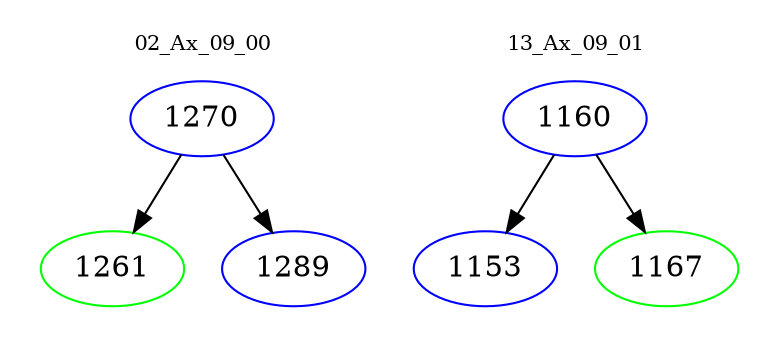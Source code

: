 digraph{
subgraph cluster_0 {
color = white
label = "02_Ax_09_00";
fontsize=10;
T0_1270 [label="1270", color="blue"]
T0_1270 -> T0_1261 [color="black"]
T0_1261 [label="1261", color="green"]
T0_1270 -> T0_1289 [color="black"]
T0_1289 [label="1289", color="blue"]
}
subgraph cluster_1 {
color = white
label = "13_Ax_09_01";
fontsize=10;
T1_1160 [label="1160", color="blue"]
T1_1160 -> T1_1153 [color="black"]
T1_1153 [label="1153", color="blue"]
T1_1160 -> T1_1167 [color="black"]
T1_1167 [label="1167", color="green"]
}
}
